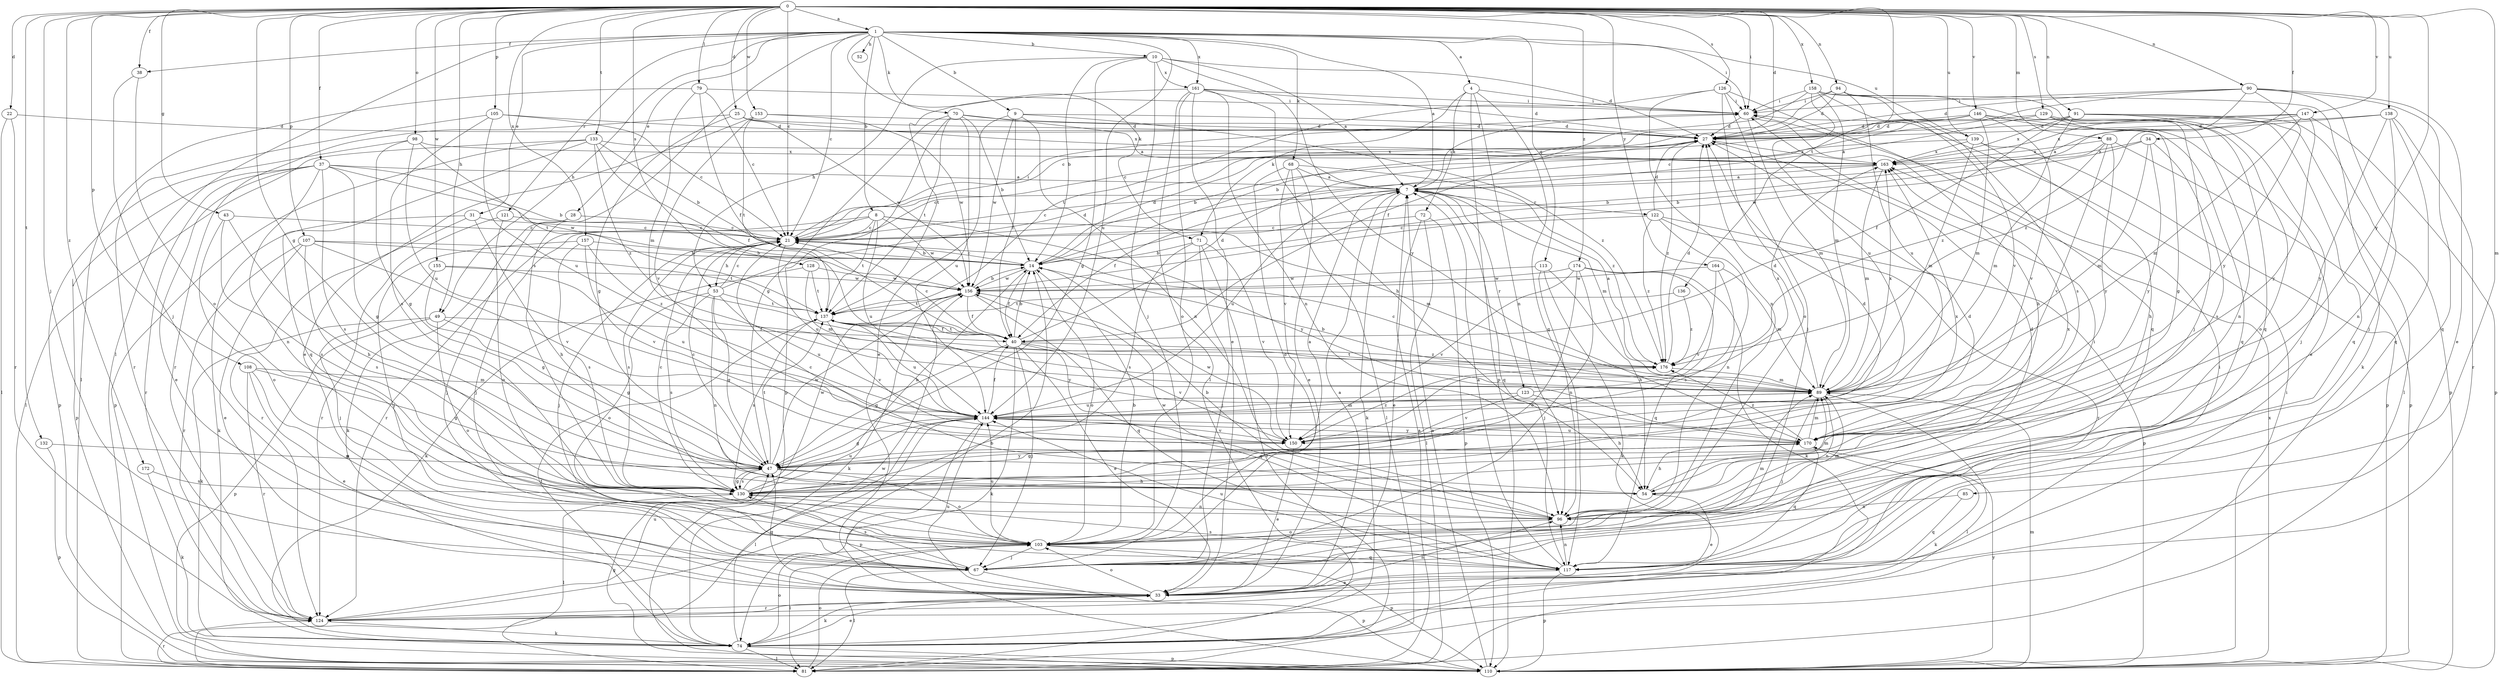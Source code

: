 strict digraph  {
0;
1;
4;
7;
8;
9;
10;
14;
21;
22;
25;
27;
28;
31;
33;
34;
37;
38;
40;
43;
47;
49;
52;
53;
54;
60;
67;
68;
70;
71;
72;
74;
79;
81;
85;
88;
89;
90;
91;
94;
96;
98;
103;
105;
107;
108;
110;
113;
117;
121;
122;
123;
124;
126;
128;
129;
130;
132;
133;
136;
137;
138;
139;
144;
146;
147;
150;
153;
155;
156;
157;
158;
161;
163;
164;
170;
172;
174;
176;
0 -> 1  [label=a];
0 -> 21  [label=c];
0 -> 22  [label=d];
0 -> 25  [label=d];
0 -> 27  [label=d];
0 -> 34  [label=f];
0 -> 37  [label=f];
0 -> 38  [label=f];
0 -> 43  [label=g];
0 -> 47  [label=g];
0 -> 49  [label=h];
0 -> 60  [label=i];
0 -> 67  [label=j];
0 -> 79  [label=l];
0 -> 85  [label=m];
0 -> 88  [label=m];
0 -> 90  [label=n];
0 -> 91  [label=n];
0 -> 94  [label=n];
0 -> 98  [label=o];
0 -> 105  [label=p];
0 -> 107  [label=p];
0 -> 108  [label=p];
0 -> 126  [label=s];
0 -> 128  [label=s];
0 -> 129  [label=s];
0 -> 132  [label=t];
0 -> 133  [label=t];
0 -> 136  [label=t];
0 -> 138  [label=u];
0 -> 139  [label=u];
0 -> 146  [label=v];
0 -> 147  [label=v];
0 -> 153  [label=w];
0 -> 155  [label=w];
0 -> 157  [label=x];
0 -> 158  [label=x];
0 -> 164  [label=y];
0 -> 170  [label=y];
0 -> 172  [label=z];
0 -> 174  [label=z];
1 -> 4  [label=a];
1 -> 7  [label=a];
1 -> 8  [label=b];
1 -> 9  [label=b];
1 -> 10  [label=b];
1 -> 21  [label=c];
1 -> 28  [label=e];
1 -> 31  [label=e];
1 -> 38  [label=f];
1 -> 49  [label=h];
1 -> 52  [label=h];
1 -> 60  [label=i];
1 -> 68  [label=k];
1 -> 70  [label=k];
1 -> 71  [label=k];
1 -> 81  [label=l];
1 -> 113  [label=q];
1 -> 121  [label=r];
1 -> 130  [label=s];
1 -> 139  [label=u];
1 -> 144  [label=u];
1 -> 161  [label=x];
4 -> 60  [label=i];
4 -> 71  [label=k];
4 -> 72  [label=k];
4 -> 96  [label=n];
4 -> 110  [label=p];
4 -> 117  [label=q];
7 -> 21  [label=c];
7 -> 40  [label=f];
7 -> 60  [label=i];
7 -> 74  [label=k];
7 -> 89  [label=m];
7 -> 117  [label=q];
7 -> 122  [label=r];
7 -> 123  [label=r];
7 -> 144  [label=u];
8 -> 21  [label=c];
8 -> 67  [label=j];
8 -> 89  [label=m];
8 -> 124  [label=r];
8 -> 137  [label=t];
8 -> 144  [label=u];
8 -> 156  [label=w];
8 -> 170  [label=y];
9 -> 27  [label=d];
9 -> 33  [label=e];
9 -> 40  [label=f];
9 -> 96  [label=n];
9 -> 156  [label=w];
9 -> 176  [label=z];
10 -> 7  [label=a];
10 -> 14  [label=b];
10 -> 27  [label=d];
10 -> 47  [label=g];
10 -> 53  [label=h];
10 -> 67  [label=j];
10 -> 161  [label=x];
10 -> 170  [label=y];
14 -> 21  [label=c];
14 -> 27  [label=d];
14 -> 40  [label=f];
14 -> 103  [label=o];
14 -> 156  [label=w];
21 -> 14  [label=b];
21 -> 53  [label=h];
21 -> 60  [label=i];
21 -> 67  [label=j];
21 -> 130  [label=s];
21 -> 144  [label=u];
22 -> 27  [label=d];
22 -> 81  [label=l];
22 -> 124  [label=r];
25 -> 27  [label=d];
25 -> 47  [label=g];
25 -> 124  [label=r];
25 -> 156  [label=w];
25 -> 163  [label=x];
27 -> 163  [label=x];
27 -> 176  [label=z];
28 -> 21  [label=c];
28 -> 67  [label=j];
28 -> 74  [label=k];
31 -> 21  [label=c];
31 -> 54  [label=h];
31 -> 74  [label=k];
31 -> 124  [label=r];
33 -> 7  [label=a];
33 -> 47  [label=g];
33 -> 74  [label=k];
33 -> 96  [label=n];
33 -> 103  [label=o];
33 -> 124  [label=r];
33 -> 144  [label=u];
34 -> 14  [label=b];
34 -> 89  [label=m];
34 -> 130  [label=s];
34 -> 163  [label=x];
34 -> 170  [label=y];
37 -> 7  [label=a];
37 -> 14  [label=b];
37 -> 33  [label=e];
37 -> 47  [label=g];
37 -> 96  [label=n];
37 -> 110  [label=p];
37 -> 124  [label=r];
37 -> 130  [label=s];
37 -> 156  [label=w];
38 -> 67  [label=j];
38 -> 103  [label=o];
40 -> 14  [label=b];
40 -> 21  [label=c];
40 -> 27  [label=d];
40 -> 33  [label=e];
40 -> 47  [label=g];
40 -> 67  [label=j];
40 -> 74  [label=k];
40 -> 117  [label=q];
40 -> 137  [label=t];
40 -> 150  [label=v];
40 -> 176  [label=z];
43 -> 21  [label=c];
43 -> 54  [label=h];
43 -> 103  [label=o];
43 -> 130  [label=s];
47 -> 21  [label=c];
47 -> 27  [label=d];
47 -> 54  [label=h];
47 -> 103  [label=o];
47 -> 130  [label=s];
47 -> 137  [label=t];
47 -> 156  [label=w];
47 -> 163  [label=x];
47 -> 170  [label=y];
49 -> 40  [label=f];
49 -> 47  [label=g];
49 -> 74  [label=k];
49 -> 103  [label=o];
49 -> 110  [label=p];
53 -> 21  [label=c];
53 -> 27  [label=d];
53 -> 47  [label=g];
53 -> 96  [label=n];
53 -> 103  [label=o];
53 -> 130  [label=s];
53 -> 137  [label=t];
53 -> 144  [label=u];
54 -> 21  [label=c];
54 -> 33  [label=e];
54 -> 89  [label=m];
54 -> 163  [label=x];
60 -> 27  [label=d];
60 -> 54  [label=h];
60 -> 89  [label=m];
67 -> 60  [label=i];
67 -> 81  [label=l];
67 -> 110  [label=p];
67 -> 130  [label=s];
68 -> 7  [label=a];
68 -> 33  [label=e];
68 -> 81  [label=l];
68 -> 103  [label=o];
68 -> 150  [label=v];
68 -> 176  [label=z];
70 -> 7  [label=a];
70 -> 14  [label=b];
70 -> 27  [label=d];
70 -> 47  [label=g];
70 -> 110  [label=p];
70 -> 137  [label=t];
70 -> 144  [label=u];
71 -> 14  [label=b];
71 -> 67  [label=j];
71 -> 81  [label=l];
71 -> 130  [label=s];
71 -> 150  [label=v];
72 -> 21  [label=c];
72 -> 33  [label=e];
72 -> 81  [label=l];
72 -> 110  [label=p];
74 -> 33  [label=e];
74 -> 81  [label=l];
74 -> 103  [label=o];
74 -> 110  [label=p];
74 -> 137  [label=t];
74 -> 156  [label=w];
79 -> 21  [label=c];
79 -> 40  [label=f];
79 -> 60  [label=i];
79 -> 81  [label=l];
79 -> 89  [label=m];
81 -> 7  [label=a];
81 -> 103  [label=o];
81 -> 124  [label=r];
85 -> 96  [label=n];
85 -> 117  [label=q];
88 -> 14  [label=b];
88 -> 89  [label=m];
88 -> 110  [label=p];
88 -> 150  [label=v];
88 -> 163  [label=x];
88 -> 170  [label=y];
89 -> 14  [label=b];
89 -> 21  [label=c];
89 -> 27  [label=d];
89 -> 67  [label=j];
89 -> 81  [label=l];
89 -> 96  [label=n];
89 -> 137  [label=t];
89 -> 144  [label=u];
89 -> 163  [label=x];
90 -> 21  [label=c];
90 -> 27  [label=d];
90 -> 33  [label=e];
90 -> 60  [label=i];
90 -> 67  [label=j];
90 -> 117  [label=q];
90 -> 170  [label=y];
90 -> 176  [label=z];
91 -> 27  [label=d];
91 -> 40  [label=f];
91 -> 67  [label=j];
91 -> 81  [label=l];
91 -> 110  [label=p];
91 -> 117  [label=q];
91 -> 163  [label=x];
91 -> 176  [label=z];
94 -> 21  [label=c];
94 -> 27  [label=d];
94 -> 60  [label=i];
94 -> 117  [label=q];
94 -> 130  [label=s];
94 -> 144  [label=u];
96 -> 14  [label=b];
96 -> 27  [label=d];
96 -> 89  [label=m];
96 -> 103  [label=o];
96 -> 156  [label=w];
98 -> 47  [label=g];
98 -> 110  [label=p];
98 -> 137  [label=t];
98 -> 144  [label=u];
98 -> 163  [label=x];
103 -> 14  [label=b];
103 -> 67  [label=j];
103 -> 81  [label=l];
103 -> 89  [label=m];
103 -> 110  [label=p];
103 -> 117  [label=q];
103 -> 144  [label=u];
105 -> 21  [label=c];
105 -> 27  [label=d];
105 -> 124  [label=r];
105 -> 130  [label=s];
105 -> 144  [label=u];
107 -> 14  [label=b];
107 -> 33  [label=e];
107 -> 124  [label=r];
107 -> 130  [label=s];
107 -> 137  [label=t];
107 -> 150  [label=v];
108 -> 33  [label=e];
108 -> 47  [label=g];
108 -> 89  [label=m];
108 -> 103  [label=o];
108 -> 124  [label=r];
110 -> 7  [label=a];
110 -> 47  [label=g];
110 -> 60  [label=i];
110 -> 89  [label=m];
110 -> 163  [label=x];
110 -> 170  [label=y];
113 -> 54  [label=h];
113 -> 74  [label=k];
113 -> 96  [label=n];
113 -> 156  [label=w];
117 -> 7  [label=a];
117 -> 33  [label=e];
117 -> 96  [label=n];
117 -> 110  [label=p];
117 -> 130  [label=s];
117 -> 144  [label=u];
121 -> 21  [label=c];
121 -> 103  [label=o];
121 -> 124  [label=r];
122 -> 21  [label=c];
122 -> 27  [label=d];
122 -> 96  [label=n];
122 -> 110  [label=p];
122 -> 124  [label=r];
122 -> 176  [label=z];
123 -> 54  [label=h];
123 -> 144  [label=u];
123 -> 150  [label=v];
123 -> 163  [label=x];
124 -> 14  [label=b];
124 -> 60  [label=i];
124 -> 74  [label=k];
124 -> 144  [label=u];
126 -> 60  [label=i];
126 -> 67  [label=j];
126 -> 96  [label=n];
126 -> 103  [label=o];
126 -> 117  [label=q];
126 -> 137  [label=t];
128 -> 74  [label=k];
128 -> 89  [label=m];
128 -> 137  [label=t];
128 -> 156  [label=w];
129 -> 7  [label=a];
129 -> 27  [label=d];
129 -> 47  [label=g];
129 -> 96  [label=n];
129 -> 103  [label=o];
130 -> 7  [label=a];
130 -> 14  [label=b];
130 -> 21  [label=c];
130 -> 27  [label=d];
130 -> 47  [label=g];
130 -> 81  [label=l];
130 -> 96  [label=n];
130 -> 144  [label=u];
130 -> 156  [label=w];
132 -> 47  [label=g];
132 -> 110  [label=p];
133 -> 14  [label=b];
133 -> 40  [label=f];
133 -> 81  [label=l];
133 -> 110  [label=p];
133 -> 117  [label=q];
133 -> 163  [label=x];
133 -> 176  [label=z];
136 -> 137  [label=t];
136 -> 176  [label=z];
137 -> 40  [label=f];
137 -> 130  [label=s];
137 -> 144  [label=u];
137 -> 150  [label=v];
137 -> 170  [label=y];
138 -> 7  [label=a];
138 -> 27  [label=d];
138 -> 96  [label=n];
138 -> 117  [label=q];
138 -> 124  [label=r];
138 -> 170  [label=y];
139 -> 14  [label=b];
139 -> 54  [label=h];
139 -> 89  [label=m];
139 -> 110  [label=p];
139 -> 163  [label=x];
144 -> 40  [label=f];
144 -> 47  [label=g];
144 -> 81  [label=l];
144 -> 89  [label=m];
144 -> 110  [label=p];
144 -> 150  [label=v];
144 -> 170  [label=y];
146 -> 14  [label=b];
146 -> 21  [label=c];
146 -> 27  [label=d];
146 -> 33  [label=e];
146 -> 89  [label=m];
146 -> 117  [label=q];
146 -> 150  [label=v];
147 -> 27  [label=d];
147 -> 89  [label=m];
147 -> 110  [label=p];
147 -> 156  [label=w];
147 -> 163  [label=x];
147 -> 170  [label=y];
150 -> 33  [label=e];
150 -> 156  [label=w];
150 -> 176  [label=z];
153 -> 27  [label=d];
153 -> 33  [label=e];
153 -> 137  [label=t];
153 -> 150  [label=v];
153 -> 156  [label=w];
155 -> 47  [label=g];
155 -> 67  [label=j];
155 -> 144  [label=u];
155 -> 156  [label=w];
156 -> 14  [label=b];
156 -> 40  [label=f];
156 -> 74  [label=k];
156 -> 117  [label=q];
156 -> 137  [label=t];
157 -> 14  [label=b];
157 -> 67  [label=j];
157 -> 130  [label=s];
157 -> 150  [label=v];
157 -> 176  [label=z];
158 -> 40  [label=f];
158 -> 60  [label=i];
158 -> 67  [label=j];
158 -> 74  [label=k];
158 -> 89  [label=m];
158 -> 144  [label=u];
158 -> 150  [label=v];
161 -> 27  [label=d];
161 -> 33  [label=e];
161 -> 54  [label=h];
161 -> 60  [label=i];
161 -> 81  [label=l];
161 -> 96  [label=n];
161 -> 103  [label=o];
161 -> 137  [label=t];
163 -> 7  [label=a];
163 -> 21  [label=c];
163 -> 89  [label=m];
164 -> 89  [label=m];
164 -> 130  [label=s];
164 -> 150  [label=v];
164 -> 156  [label=w];
170 -> 47  [label=g];
170 -> 54  [label=h];
170 -> 74  [label=k];
170 -> 89  [label=m];
170 -> 117  [label=q];
170 -> 144  [label=u];
170 -> 176  [label=z];
172 -> 74  [label=k];
172 -> 130  [label=s];
174 -> 67  [label=j];
174 -> 74  [label=k];
174 -> 103  [label=o];
174 -> 117  [label=q];
174 -> 150  [label=v];
174 -> 156  [label=w];
176 -> 7  [label=a];
176 -> 27  [label=d];
176 -> 89  [label=m];
}

